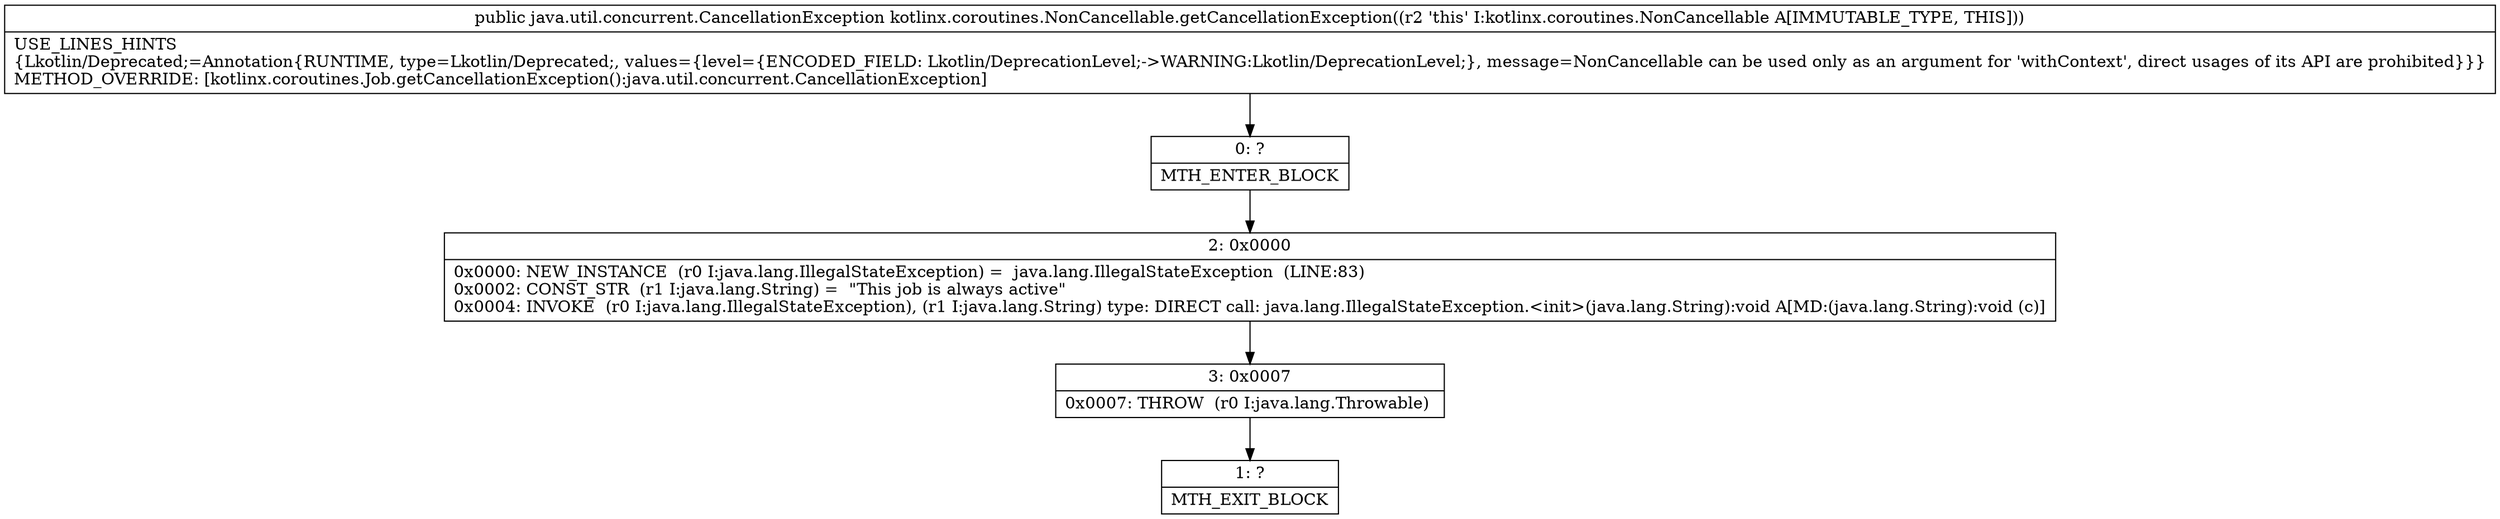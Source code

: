 digraph "CFG forkotlinx.coroutines.NonCancellable.getCancellationException()Ljava\/util\/concurrent\/CancellationException;" {
Node_0 [shape=record,label="{0\:\ ?|MTH_ENTER_BLOCK\l}"];
Node_2 [shape=record,label="{2\:\ 0x0000|0x0000: NEW_INSTANCE  (r0 I:java.lang.IllegalStateException) =  java.lang.IllegalStateException  (LINE:83)\l0x0002: CONST_STR  (r1 I:java.lang.String) =  \"This job is always active\" \l0x0004: INVOKE  (r0 I:java.lang.IllegalStateException), (r1 I:java.lang.String) type: DIRECT call: java.lang.IllegalStateException.\<init\>(java.lang.String):void A[MD:(java.lang.String):void (c)]\l}"];
Node_3 [shape=record,label="{3\:\ 0x0007|0x0007: THROW  (r0 I:java.lang.Throwable) \l}"];
Node_1 [shape=record,label="{1\:\ ?|MTH_EXIT_BLOCK\l}"];
MethodNode[shape=record,label="{public java.util.concurrent.CancellationException kotlinx.coroutines.NonCancellable.getCancellationException((r2 'this' I:kotlinx.coroutines.NonCancellable A[IMMUTABLE_TYPE, THIS]))  | USE_LINES_HINTS\l\{Lkotlin\/Deprecated;=Annotation\{RUNTIME, type=Lkotlin\/Deprecated;, values=\{level=\{ENCODED_FIELD: Lkotlin\/DeprecationLevel;\-\>WARNING:Lkotlin\/DeprecationLevel;\}, message=NonCancellable can be used only as an argument for 'withContext', direct usages of its API are prohibited\}\}\}\lMETHOD_OVERRIDE: [kotlinx.coroutines.Job.getCancellationException():java.util.concurrent.CancellationException]\l}"];
MethodNode -> Node_0;Node_0 -> Node_2;
Node_2 -> Node_3;
Node_3 -> Node_1;
}

